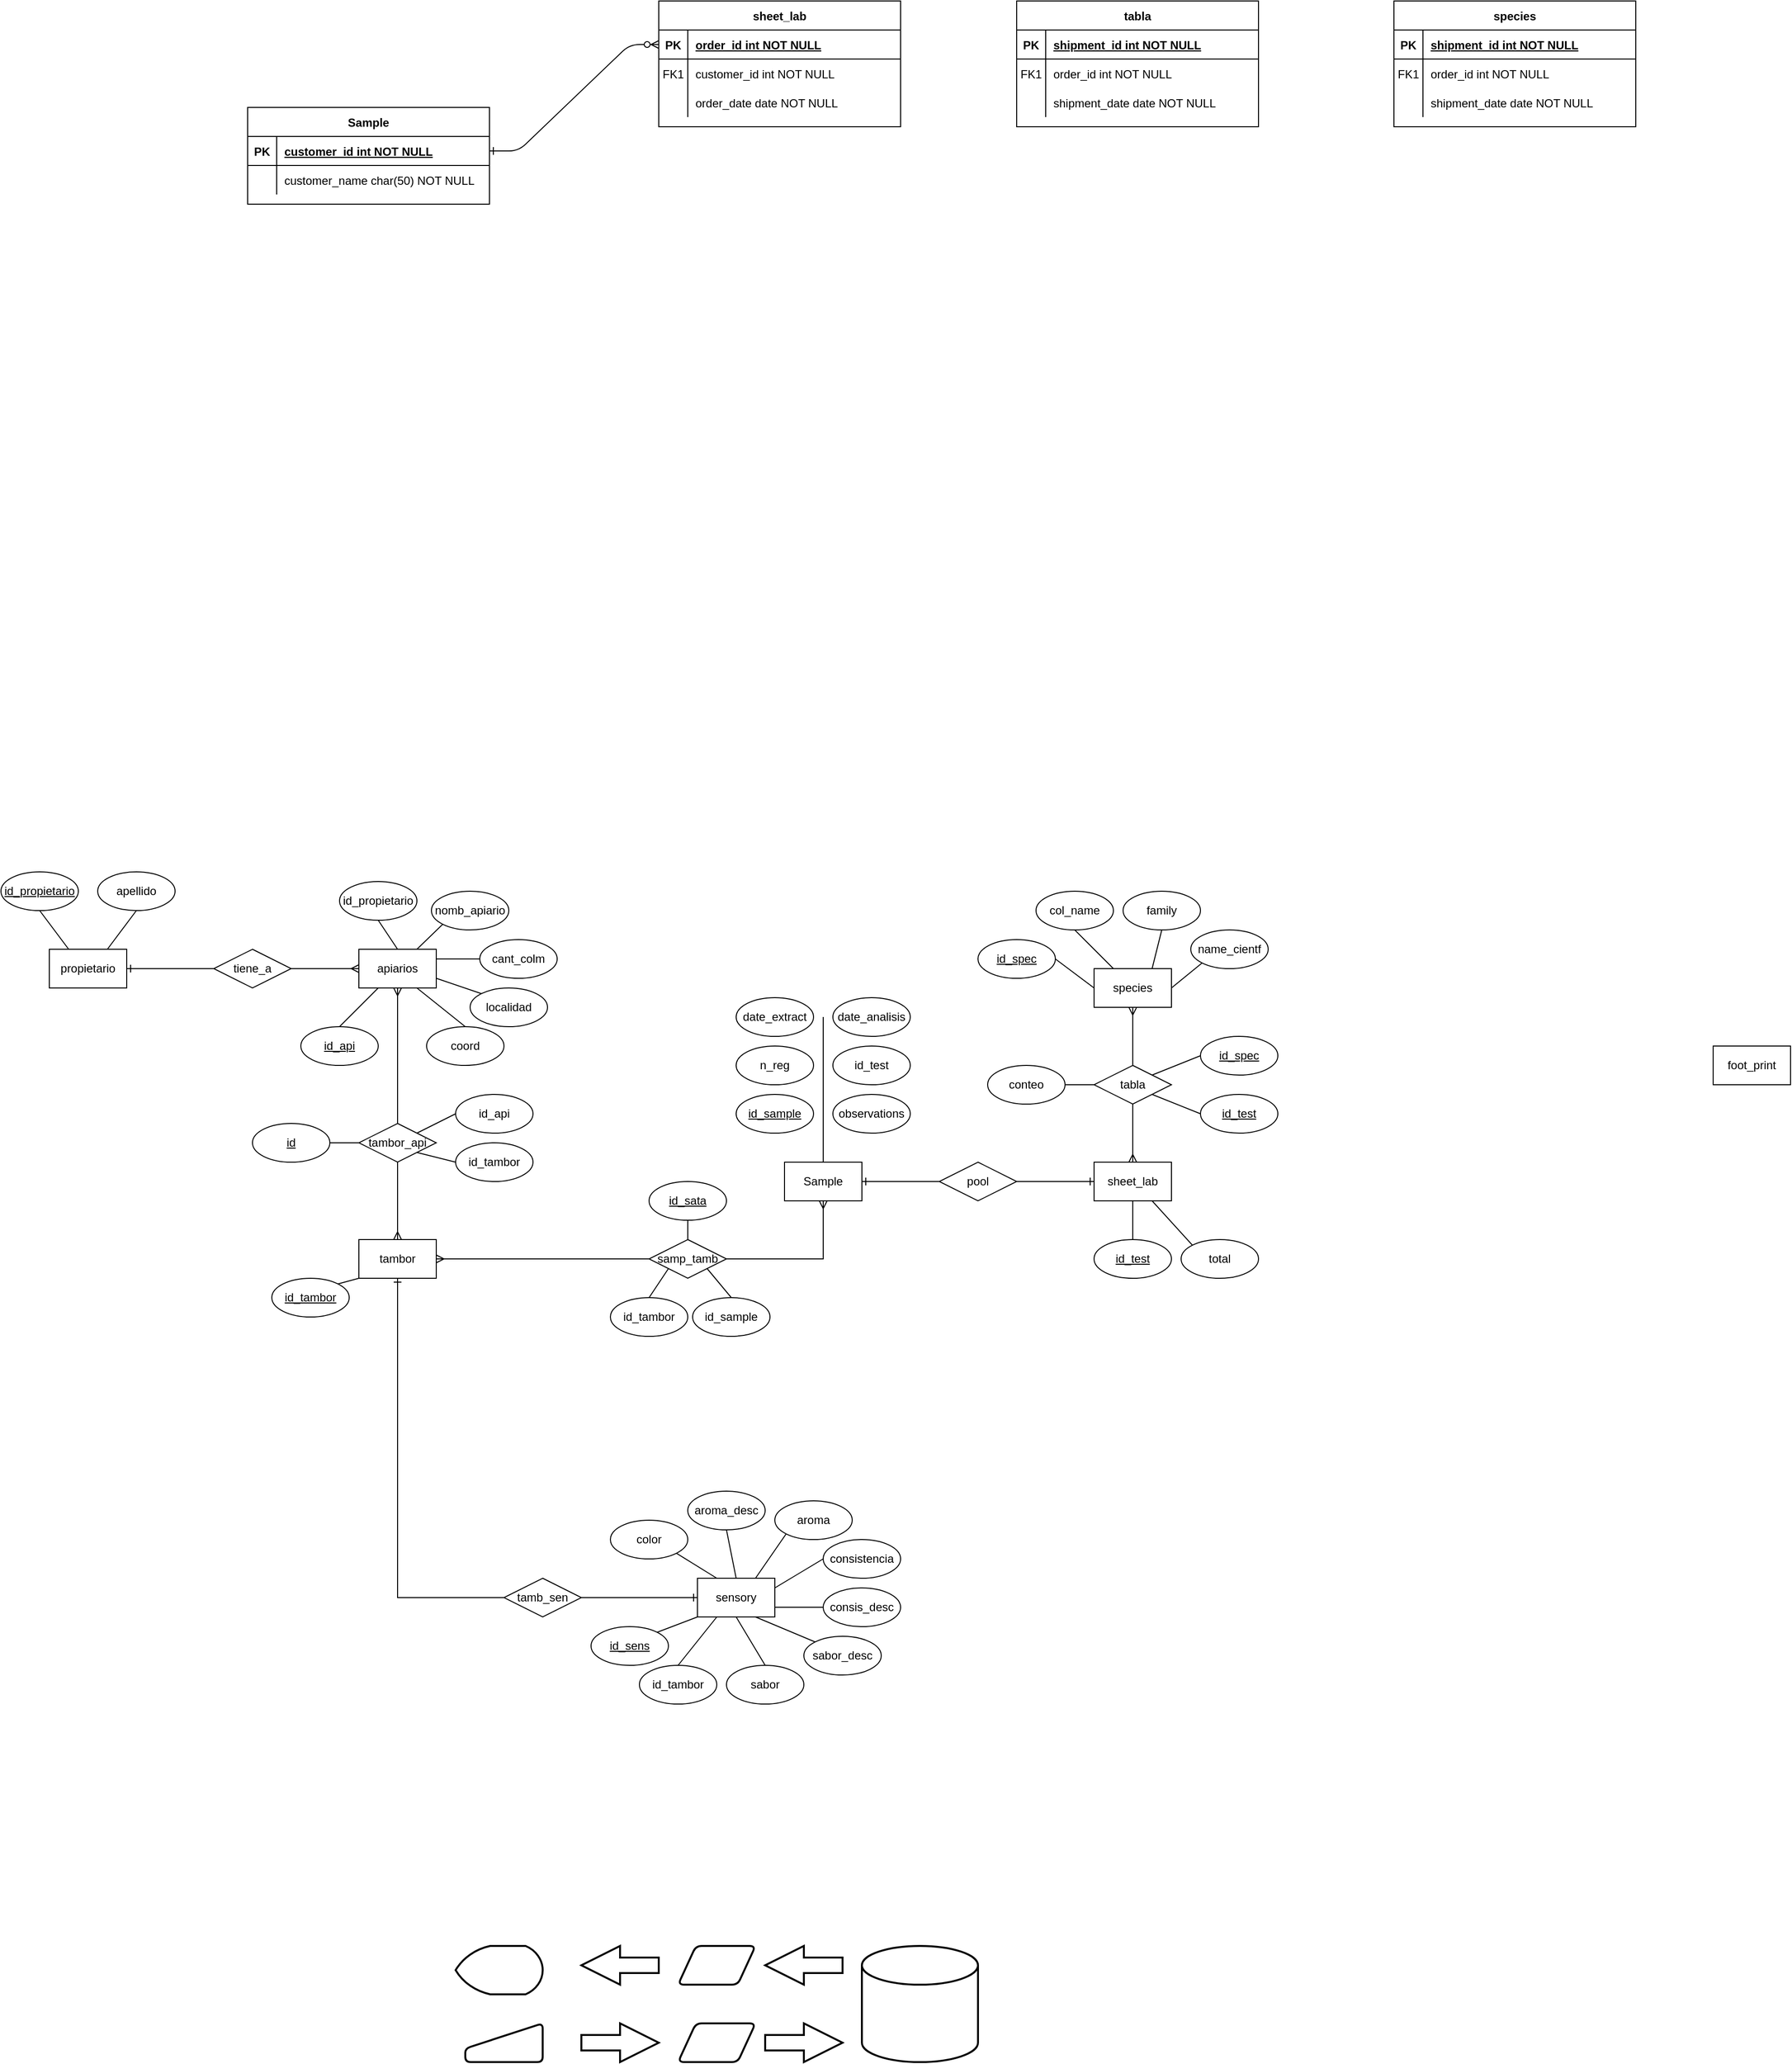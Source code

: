 <mxfile version="27.0.6">
  <diagram id="R2lEEEUBdFMjLlhIrx00" name="Page-1">
    <mxGraphModel dx="1608" dy="1482" grid="1" gridSize="10" guides="1" tooltips="1" connect="1" arrows="1" fold="1" page="1" pageScale="1" pageWidth="850" pageHeight="1100" math="0" shadow="0" extFonts="Permanent Marker^https://fonts.googleapis.com/css?family=Permanent+Marker">
      <root>
        <mxCell id="0" />
        <mxCell id="1" parent="0" />
        <mxCell id="C-vyLk0tnHw3VtMMgP7b-1" value="" style="edgeStyle=entityRelationEdgeStyle;endArrow=ERzeroToMany;startArrow=ERone;endFill=1;startFill=0;entryX=0;entryY=0.5;entryDx=0;entryDy=0;" parent="1" source="C-vyLk0tnHw3VtMMgP7b-24" edge="1" target="C-vyLk0tnHw3VtMMgP7b-3">
          <mxGeometry width="100" height="100" relative="1" as="geometry">
            <mxPoint x="270" y="330" as="sourcePoint" />
            <mxPoint x="380" y="-195" as="targetPoint" />
          </mxGeometry>
        </mxCell>
        <mxCell id="C-vyLk0tnHw3VtMMgP7b-2" value="sheet_lab" style="shape=table;startSize=30;container=1;collapsible=1;childLayout=tableLayout;fixedRows=1;rowLines=0;fontStyle=1;align=center;resizeLast=1;" parent="1" vertex="1">
          <mxGeometry x="390" y="-240" width="250" height="130" as="geometry" />
        </mxCell>
        <mxCell id="C-vyLk0tnHw3VtMMgP7b-3" value="" style="shape=partialRectangle;collapsible=0;dropTarget=0;pointerEvents=0;fillColor=none;points=[[0,0.5],[1,0.5]];portConstraint=eastwest;top=0;left=0;right=0;bottom=1;" parent="C-vyLk0tnHw3VtMMgP7b-2" vertex="1">
          <mxGeometry y="30" width="250" height="30" as="geometry" />
        </mxCell>
        <mxCell id="C-vyLk0tnHw3VtMMgP7b-4" value="PK" style="shape=partialRectangle;overflow=hidden;connectable=0;fillColor=none;top=0;left=0;bottom=0;right=0;fontStyle=1;" parent="C-vyLk0tnHw3VtMMgP7b-3" vertex="1">
          <mxGeometry width="30" height="30" as="geometry">
            <mxRectangle width="30" height="30" as="alternateBounds" />
          </mxGeometry>
        </mxCell>
        <mxCell id="C-vyLk0tnHw3VtMMgP7b-5" value="order_id int NOT NULL " style="shape=partialRectangle;overflow=hidden;connectable=0;fillColor=none;top=0;left=0;bottom=0;right=0;align=left;spacingLeft=6;fontStyle=5;" parent="C-vyLk0tnHw3VtMMgP7b-3" vertex="1">
          <mxGeometry x="30" width="220" height="30" as="geometry">
            <mxRectangle width="220" height="30" as="alternateBounds" />
          </mxGeometry>
        </mxCell>
        <mxCell id="C-vyLk0tnHw3VtMMgP7b-6" value="" style="shape=partialRectangle;collapsible=0;dropTarget=0;pointerEvents=0;fillColor=none;points=[[0,0.5],[1,0.5]];portConstraint=eastwest;top=0;left=0;right=0;bottom=0;" parent="C-vyLk0tnHw3VtMMgP7b-2" vertex="1">
          <mxGeometry y="60" width="250" height="30" as="geometry" />
        </mxCell>
        <mxCell id="C-vyLk0tnHw3VtMMgP7b-7" value="FK1" style="shape=partialRectangle;overflow=hidden;connectable=0;fillColor=none;top=0;left=0;bottom=0;right=0;" parent="C-vyLk0tnHw3VtMMgP7b-6" vertex="1">
          <mxGeometry width="30" height="30" as="geometry">
            <mxRectangle width="30" height="30" as="alternateBounds" />
          </mxGeometry>
        </mxCell>
        <mxCell id="C-vyLk0tnHw3VtMMgP7b-8" value="customer_id int NOT NULL" style="shape=partialRectangle;overflow=hidden;connectable=0;fillColor=none;top=0;left=0;bottom=0;right=0;align=left;spacingLeft=6;" parent="C-vyLk0tnHw3VtMMgP7b-6" vertex="1">
          <mxGeometry x="30" width="220" height="30" as="geometry">
            <mxRectangle width="220" height="30" as="alternateBounds" />
          </mxGeometry>
        </mxCell>
        <mxCell id="C-vyLk0tnHw3VtMMgP7b-9" value="" style="shape=partialRectangle;collapsible=0;dropTarget=0;pointerEvents=0;fillColor=none;points=[[0,0.5],[1,0.5]];portConstraint=eastwest;top=0;left=0;right=0;bottom=0;" parent="C-vyLk0tnHw3VtMMgP7b-2" vertex="1">
          <mxGeometry y="90" width="250" height="30" as="geometry" />
        </mxCell>
        <mxCell id="C-vyLk0tnHw3VtMMgP7b-10" value="" style="shape=partialRectangle;overflow=hidden;connectable=0;fillColor=none;top=0;left=0;bottom=0;right=0;" parent="C-vyLk0tnHw3VtMMgP7b-9" vertex="1">
          <mxGeometry width="30" height="30" as="geometry">
            <mxRectangle width="30" height="30" as="alternateBounds" />
          </mxGeometry>
        </mxCell>
        <mxCell id="C-vyLk0tnHw3VtMMgP7b-11" value="order_date date NOT NULL" style="shape=partialRectangle;overflow=hidden;connectable=0;fillColor=none;top=0;left=0;bottom=0;right=0;align=left;spacingLeft=6;" parent="C-vyLk0tnHw3VtMMgP7b-9" vertex="1">
          <mxGeometry x="30" width="220" height="30" as="geometry">
            <mxRectangle width="220" height="30" as="alternateBounds" />
          </mxGeometry>
        </mxCell>
        <mxCell id="C-vyLk0tnHw3VtMMgP7b-13" value="species" style="shape=table;startSize=30;container=1;collapsible=1;childLayout=tableLayout;fixedRows=1;rowLines=0;fontStyle=1;align=center;resizeLast=1;" parent="1" vertex="1">
          <mxGeometry x="1150" y="-240" width="250" height="130" as="geometry" />
        </mxCell>
        <mxCell id="C-vyLk0tnHw3VtMMgP7b-14" value="" style="shape=partialRectangle;collapsible=0;dropTarget=0;pointerEvents=0;fillColor=none;points=[[0,0.5],[1,0.5]];portConstraint=eastwest;top=0;left=0;right=0;bottom=1;" parent="C-vyLk0tnHw3VtMMgP7b-13" vertex="1">
          <mxGeometry y="30" width="250" height="30" as="geometry" />
        </mxCell>
        <mxCell id="C-vyLk0tnHw3VtMMgP7b-15" value="PK" style="shape=partialRectangle;overflow=hidden;connectable=0;fillColor=none;top=0;left=0;bottom=0;right=0;fontStyle=1;" parent="C-vyLk0tnHw3VtMMgP7b-14" vertex="1">
          <mxGeometry width="30" height="30" as="geometry">
            <mxRectangle width="30" height="30" as="alternateBounds" />
          </mxGeometry>
        </mxCell>
        <mxCell id="C-vyLk0tnHw3VtMMgP7b-16" value="shipment_id int NOT NULL " style="shape=partialRectangle;overflow=hidden;connectable=0;fillColor=none;top=0;left=0;bottom=0;right=0;align=left;spacingLeft=6;fontStyle=5;" parent="C-vyLk0tnHw3VtMMgP7b-14" vertex="1">
          <mxGeometry x="30" width="220" height="30" as="geometry">
            <mxRectangle width="220" height="30" as="alternateBounds" />
          </mxGeometry>
        </mxCell>
        <mxCell id="C-vyLk0tnHw3VtMMgP7b-17" value="" style="shape=partialRectangle;collapsible=0;dropTarget=0;pointerEvents=0;fillColor=none;points=[[0,0.5],[1,0.5]];portConstraint=eastwest;top=0;left=0;right=0;bottom=0;" parent="C-vyLk0tnHw3VtMMgP7b-13" vertex="1">
          <mxGeometry y="60" width="250" height="30" as="geometry" />
        </mxCell>
        <mxCell id="C-vyLk0tnHw3VtMMgP7b-18" value="FK1" style="shape=partialRectangle;overflow=hidden;connectable=0;fillColor=none;top=0;left=0;bottom=0;right=0;" parent="C-vyLk0tnHw3VtMMgP7b-17" vertex="1">
          <mxGeometry width="30" height="30" as="geometry">
            <mxRectangle width="30" height="30" as="alternateBounds" />
          </mxGeometry>
        </mxCell>
        <mxCell id="C-vyLk0tnHw3VtMMgP7b-19" value="order_id int NOT NULL" style="shape=partialRectangle;overflow=hidden;connectable=0;fillColor=none;top=0;left=0;bottom=0;right=0;align=left;spacingLeft=6;" parent="C-vyLk0tnHw3VtMMgP7b-17" vertex="1">
          <mxGeometry x="30" width="220" height="30" as="geometry">
            <mxRectangle width="220" height="30" as="alternateBounds" />
          </mxGeometry>
        </mxCell>
        <mxCell id="C-vyLk0tnHw3VtMMgP7b-20" value="" style="shape=partialRectangle;collapsible=0;dropTarget=0;pointerEvents=0;fillColor=none;points=[[0,0.5],[1,0.5]];portConstraint=eastwest;top=0;left=0;right=0;bottom=0;" parent="C-vyLk0tnHw3VtMMgP7b-13" vertex="1">
          <mxGeometry y="90" width="250" height="30" as="geometry" />
        </mxCell>
        <mxCell id="C-vyLk0tnHw3VtMMgP7b-21" value="" style="shape=partialRectangle;overflow=hidden;connectable=0;fillColor=none;top=0;left=0;bottom=0;right=0;" parent="C-vyLk0tnHw3VtMMgP7b-20" vertex="1">
          <mxGeometry width="30" height="30" as="geometry">
            <mxRectangle width="30" height="30" as="alternateBounds" />
          </mxGeometry>
        </mxCell>
        <mxCell id="C-vyLk0tnHw3VtMMgP7b-22" value="shipment_date date NOT NULL" style="shape=partialRectangle;overflow=hidden;connectable=0;fillColor=none;top=0;left=0;bottom=0;right=0;align=left;spacingLeft=6;" parent="C-vyLk0tnHw3VtMMgP7b-20" vertex="1">
          <mxGeometry x="30" width="220" height="30" as="geometry">
            <mxRectangle width="220" height="30" as="alternateBounds" />
          </mxGeometry>
        </mxCell>
        <mxCell id="C-vyLk0tnHw3VtMMgP7b-23" value="Sample" style="shape=table;startSize=30;container=1;collapsible=1;childLayout=tableLayout;fixedRows=1;rowLines=0;fontStyle=1;align=center;resizeLast=1;" parent="1" vertex="1">
          <mxGeometry x="-35" y="-130" width="250" height="100" as="geometry" />
        </mxCell>
        <mxCell id="C-vyLk0tnHw3VtMMgP7b-24" value="" style="shape=partialRectangle;collapsible=0;dropTarget=0;pointerEvents=0;fillColor=none;points=[[0,0.5],[1,0.5]];portConstraint=eastwest;top=0;left=0;right=0;bottom=1;" parent="C-vyLk0tnHw3VtMMgP7b-23" vertex="1">
          <mxGeometry y="30" width="250" height="30" as="geometry" />
        </mxCell>
        <mxCell id="C-vyLk0tnHw3VtMMgP7b-25" value="PK" style="shape=partialRectangle;overflow=hidden;connectable=0;fillColor=none;top=0;left=0;bottom=0;right=0;fontStyle=1;" parent="C-vyLk0tnHw3VtMMgP7b-24" vertex="1">
          <mxGeometry width="30" height="30" as="geometry">
            <mxRectangle width="30" height="30" as="alternateBounds" />
          </mxGeometry>
        </mxCell>
        <mxCell id="C-vyLk0tnHw3VtMMgP7b-26" value="customer_id int NOT NULL " style="shape=partialRectangle;overflow=hidden;connectable=0;fillColor=none;top=0;left=0;bottom=0;right=0;align=left;spacingLeft=6;fontStyle=5;" parent="C-vyLk0tnHw3VtMMgP7b-24" vertex="1">
          <mxGeometry x="30" width="220" height="30" as="geometry">
            <mxRectangle width="220" height="30" as="alternateBounds" />
          </mxGeometry>
        </mxCell>
        <mxCell id="C-vyLk0tnHw3VtMMgP7b-27" value="" style="shape=partialRectangle;collapsible=0;dropTarget=0;pointerEvents=0;fillColor=none;points=[[0,0.5],[1,0.5]];portConstraint=eastwest;top=0;left=0;right=0;bottom=0;" parent="C-vyLk0tnHw3VtMMgP7b-23" vertex="1">
          <mxGeometry y="60" width="250" height="30" as="geometry" />
        </mxCell>
        <mxCell id="C-vyLk0tnHw3VtMMgP7b-28" value="" style="shape=partialRectangle;overflow=hidden;connectable=0;fillColor=none;top=0;left=0;bottom=0;right=0;" parent="C-vyLk0tnHw3VtMMgP7b-27" vertex="1">
          <mxGeometry width="30" height="30" as="geometry">
            <mxRectangle width="30" height="30" as="alternateBounds" />
          </mxGeometry>
        </mxCell>
        <mxCell id="C-vyLk0tnHw3VtMMgP7b-29" value="customer_name char(50) NOT NULL" style="shape=partialRectangle;overflow=hidden;connectable=0;fillColor=none;top=0;left=0;bottom=0;right=0;align=left;spacingLeft=6;" parent="C-vyLk0tnHw3VtMMgP7b-27" vertex="1">
          <mxGeometry x="30" width="220" height="30" as="geometry">
            <mxRectangle width="220" height="30" as="alternateBounds" />
          </mxGeometry>
        </mxCell>
        <mxCell id="2UJ9F-yyZZV8TtGCsO7B-1" value="species" style="whiteSpace=wrap;html=1;align=center;" parent="1" vertex="1">
          <mxGeometry x="840" y="760" width="80" height="40" as="geometry" />
        </mxCell>
        <mxCell id="FHarEw_1w8gjIPrUUaQ0-25" style="edgeStyle=orthogonalEdgeStyle;rounded=0;orthogonalLoop=1;jettySize=auto;html=1;entryX=0.5;entryY=1;entryDx=0;entryDy=0;startArrow=ERmany;startFill=0;endArrow=ERmany;endFill=0;" parent="1" source="2UJ9F-yyZZV8TtGCsO7B-2" target="2UJ9F-yyZZV8TtGCsO7B-3" edge="1">
          <mxGeometry relative="1" as="geometry" />
        </mxCell>
        <mxCell id="ieJBfIBitrrJD2SXiwdM-3" style="edgeStyle=orthogonalEdgeStyle;rounded=0;orthogonalLoop=1;jettySize=auto;html=1;entryX=0;entryY=0.5;entryDx=0;entryDy=0;startArrow=ERone;startFill=0;endArrow=ERone;endFill=0;" parent="1" source="2UJ9F-yyZZV8TtGCsO7B-2" target="ieJBfIBitrrJD2SXiwdM-2" edge="1">
          <mxGeometry relative="1" as="geometry">
            <Array as="points">
              <mxPoint x="120" y="1410" />
            </Array>
          </mxGeometry>
        </mxCell>
        <mxCell id="2UJ9F-yyZZV8TtGCsO7B-2" value="tambor" style="whiteSpace=wrap;html=1;align=center;" parent="1" vertex="1">
          <mxGeometry x="80" y="1040" width="80" height="40" as="geometry" />
        </mxCell>
        <mxCell id="2UJ9F-yyZZV8TtGCsO7B-3" value="Sample" style="whiteSpace=wrap;html=1;align=center;" parent="1" vertex="1">
          <mxGeometry x="520" y="960" width="80" height="40" as="geometry" />
        </mxCell>
        <mxCell id="FHarEw_1w8gjIPrUUaQ0-1" value="" style="strokeWidth=2;html=1;shape=mxgraph.flowchart.database;whiteSpace=wrap;" parent="1" vertex="1">
          <mxGeometry x="600" y="1770" width="120" height="120" as="geometry" />
        </mxCell>
        <mxCell id="FHarEw_1w8gjIPrUUaQ0-2" value="" style="html=1;strokeWidth=2;shape=manualInput;whiteSpace=wrap;rounded=1;size=26;arcSize=11;" parent="1" vertex="1">
          <mxGeometry x="190" y="1850" width="80" height="40" as="geometry" />
        </mxCell>
        <mxCell id="FHarEw_1w8gjIPrUUaQ0-3" value="" style="shape=parallelogram;html=1;strokeWidth=2;perimeter=parallelogramPerimeter;whiteSpace=wrap;rounded=1;arcSize=12;size=0.23;" parent="1" vertex="1">
          <mxGeometry x="410" y="1850" width="80" height="40" as="geometry" />
        </mxCell>
        <mxCell id="FHarEw_1w8gjIPrUUaQ0-4" value="" style="verticalLabelPosition=bottom;verticalAlign=top;html=1;strokeWidth=2;shape=mxgraph.arrows2.arrow;dy=0.6;dx=40;notch=0;" parent="1" vertex="1">
          <mxGeometry x="500" y="1850" width="80" height="40" as="geometry" />
        </mxCell>
        <mxCell id="FHarEw_1w8gjIPrUUaQ0-5" value="" style="verticalLabelPosition=bottom;verticalAlign=top;html=1;strokeWidth=2;shape=mxgraph.arrows2.arrow;dy=0.6;dx=40;notch=0;" parent="1" vertex="1">
          <mxGeometry x="310" y="1850" width="80" height="40" as="geometry" />
        </mxCell>
        <mxCell id="FHarEw_1w8gjIPrUUaQ0-7" value="" style="strokeWidth=2;html=1;shape=mxgraph.flowchart.display;whiteSpace=wrap;" parent="1" vertex="1">
          <mxGeometry x="180" y="1770" width="90" height="50" as="geometry" />
        </mxCell>
        <mxCell id="FHarEw_1w8gjIPrUUaQ0-8" value="" style="verticalLabelPosition=bottom;verticalAlign=top;html=1;strokeWidth=2;shape=mxgraph.arrows2.arrow;dy=0.6;dx=40;notch=0;direction=west;" parent="1" vertex="1">
          <mxGeometry x="500" y="1770" width="80" height="40" as="geometry" />
        </mxCell>
        <mxCell id="FHarEw_1w8gjIPrUUaQ0-9" value="" style="verticalLabelPosition=bottom;verticalAlign=top;html=1;strokeWidth=2;shape=mxgraph.arrows2.arrow;dy=0.6;dx=40;notch=0;direction=west;" parent="1" vertex="1">
          <mxGeometry x="310" y="1770" width="80" height="40" as="geometry" />
        </mxCell>
        <mxCell id="FHarEw_1w8gjIPrUUaQ0-10" value="" style="shape=parallelogram;html=1;strokeWidth=2;perimeter=parallelogramPerimeter;whiteSpace=wrap;rounded=1;arcSize=12;size=0.23;" parent="1" vertex="1">
          <mxGeometry x="410" y="1770" width="80" height="40" as="geometry" />
        </mxCell>
        <mxCell id="FHarEw_1w8gjIPrUUaQ0-11" value="id_spec" style="ellipse;whiteSpace=wrap;html=1;align=center;fontStyle=4;" parent="1" vertex="1">
          <mxGeometry x="720" y="730" width="80" height="40" as="geometry" />
        </mxCell>
        <mxCell id="FHarEw_1w8gjIPrUUaQ0-12" value="col_name" style="ellipse;whiteSpace=wrap;html=1;align=center;" parent="1" vertex="1">
          <mxGeometry x="780" y="680" width="80" height="40" as="geometry" />
        </mxCell>
        <mxCell id="FHarEw_1w8gjIPrUUaQ0-13" value="family" style="ellipse;whiteSpace=wrap;html=1;align=center;" parent="1" vertex="1">
          <mxGeometry x="870" y="680" width="80" height="40" as="geometry" />
        </mxCell>
        <mxCell id="FHarEw_1w8gjIPrUUaQ0-17" value="" style="endArrow=none;html=1;rounded=0;entryX=0;entryY=0.5;entryDx=0;entryDy=0;exitX=1;exitY=0.5;exitDx=0;exitDy=0;" parent="1" source="FHarEw_1w8gjIPrUUaQ0-11" target="2UJ9F-yyZZV8TtGCsO7B-1" edge="1">
          <mxGeometry relative="1" as="geometry">
            <mxPoint x="820" y="720" as="sourcePoint" />
            <mxPoint x="980" y="720" as="targetPoint" />
          </mxGeometry>
        </mxCell>
        <mxCell id="FHarEw_1w8gjIPrUUaQ0-18" value="" style="endArrow=none;html=1;rounded=0;entryX=0.25;entryY=0;entryDx=0;entryDy=0;exitX=0.5;exitY=1;exitDx=0;exitDy=0;" parent="1" source="FHarEw_1w8gjIPrUUaQ0-12" target="2UJ9F-yyZZV8TtGCsO7B-1" edge="1">
          <mxGeometry relative="1" as="geometry">
            <mxPoint x="820" y="760" as="sourcePoint" />
            <mxPoint x="860" y="790" as="targetPoint" />
          </mxGeometry>
        </mxCell>
        <mxCell id="FHarEw_1w8gjIPrUUaQ0-19" value="" style="endArrow=none;html=1;rounded=0;entryX=0.75;entryY=0;entryDx=0;entryDy=0;exitX=0.5;exitY=1;exitDx=0;exitDy=0;" parent="1" source="FHarEw_1w8gjIPrUUaQ0-13" target="2UJ9F-yyZZV8TtGCsO7B-1" edge="1">
          <mxGeometry relative="1" as="geometry">
            <mxPoint x="970" y="730" as="sourcePoint" />
            <mxPoint x="1010" y="760" as="targetPoint" />
          </mxGeometry>
        </mxCell>
        <mxCell id="FHarEw_1w8gjIPrUUaQ0-22" value="" style="endArrow=none;html=1;rounded=0;entryX=1;entryY=0;entryDx=0;entryDy=0;exitX=0;exitY=1;exitDx=0;exitDy=0;" parent="1" source="2UJ9F-yyZZV8TtGCsO7B-2" target="IORpXrqYH4g0OpjPxt7b-13" edge="1">
          <mxGeometry relative="1" as="geometry">
            <mxPoint x="250" y="900" as="sourcePoint" />
            <mxPoint x="-330.0" y="1060" as="targetPoint" />
          </mxGeometry>
        </mxCell>
        <mxCell id="IORpXrqYH4g0OpjPxt7b-28" style="edgeStyle=orthogonalEdgeStyle;rounded=0;orthogonalLoop=1;jettySize=auto;html=1;entryX=0.5;entryY=1;entryDx=0;entryDy=0;endArrow=none;startFill=0;" edge="1" parent="1" source="FHarEw_1w8gjIPrUUaQ0-23" target="IORpXrqYH4g0OpjPxt7b-26">
          <mxGeometry relative="1" as="geometry" />
        </mxCell>
        <mxCell id="FHarEw_1w8gjIPrUUaQ0-23" value="samp_tamb" style="shape=rhombus;perimeter=rhombusPerimeter;whiteSpace=wrap;html=1;align=center;" parent="1" vertex="1">
          <mxGeometry x="380" y="1040" width="80" height="40" as="geometry" />
        </mxCell>
        <mxCell id="FHarEw_1w8gjIPrUUaQ0-30" value="date_extract" style="ellipse;whiteSpace=wrap;html=1;align=center;" parent="1" vertex="1">
          <mxGeometry x="470" y="790" width="80" height="40" as="geometry" />
        </mxCell>
        <mxCell id="FHarEw_1w8gjIPrUUaQ0-31" value="id_test" style="ellipse;whiteSpace=wrap;html=1;align=center;" parent="1" vertex="1">
          <mxGeometry x="570" y="840" width="80" height="40" as="geometry" />
        </mxCell>
        <mxCell id="FHarEw_1w8gjIPrUUaQ0-32" value="&lt;u&gt;id_sample&lt;/u&gt;" style="ellipse;whiteSpace=wrap;html=1;align=center;" parent="1" vertex="1">
          <mxGeometry x="470" y="890" width="80" height="40" as="geometry" />
        </mxCell>
        <mxCell id="FHarEw_1w8gjIPrUUaQ0-40" value="observations" style="ellipse;whiteSpace=wrap;html=1;align=center;" parent="1" vertex="1">
          <mxGeometry x="570" y="890" width="80" height="40" as="geometry" />
        </mxCell>
        <mxCell id="FHarEw_1w8gjIPrUUaQ0-43" style="edgeStyle=orthogonalEdgeStyle;rounded=0;orthogonalLoop=1;jettySize=auto;html=1;entryX=1;entryY=0.5;entryDx=0;entryDy=0;startArrow=ERone;startFill=0;endArrow=ERone;endFill=0;" parent="1" source="FHarEw_1w8gjIPrUUaQ0-41" target="2UJ9F-yyZZV8TtGCsO7B-3" edge="1">
          <mxGeometry relative="1" as="geometry" />
        </mxCell>
        <mxCell id="FHarEw_1w8gjIPrUUaQ0-41" value="sheet_lab" style="whiteSpace=wrap;html=1;align=center;" parent="1" vertex="1">
          <mxGeometry x="840" y="960" width="80" height="40" as="geometry" />
        </mxCell>
        <mxCell id="FHarEw_1w8gjIPrUUaQ0-42" value="pool" style="shape=rhombus;perimeter=rhombusPerimeter;whiteSpace=wrap;html=1;align=center;" parent="1" vertex="1">
          <mxGeometry x="680" y="960" width="80" height="40" as="geometry" />
        </mxCell>
        <mxCell id="FHarEw_1w8gjIPrUUaQ0-44" value="" style="endArrow=none;html=1;rounded=0;exitX=0.5;exitY=0;exitDx=0;exitDy=0;" parent="1" source="2UJ9F-yyZZV8TtGCsO7B-3" edge="1">
          <mxGeometry relative="1" as="geometry">
            <mxPoint x="650" y="940" as="sourcePoint" />
            <mxPoint x="560" y="810" as="targetPoint" />
          </mxGeometry>
        </mxCell>
        <mxCell id="FHarEw_1w8gjIPrUUaQ0-45" value="id_test" style="ellipse;whiteSpace=wrap;html=1;align=center;fontStyle=4" parent="1" vertex="1">
          <mxGeometry x="840" y="1040" width="80" height="40" as="geometry" />
        </mxCell>
        <mxCell id="FHarEw_1w8gjIPrUUaQ0-46" value="" style="endArrow=none;html=1;rounded=0;entryX=0.5;entryY=0;entryDx=0;entryDy=0;exitX=0.5;exitY=1;exitDx=0;exitDy=0;" parent="1" source="FHarEw_1w8gjIPrUUaQ0-41" target="FHarEw_1w8gjIPrUUaQ0-45" edge="1">
          <mxGeometry relative="1" as="geometry">
            <mxPoint x="800" y="1040" as="sourcePoint" />
            <mxPoint x="890" y="930" as="targetPoint" />
          </mxGeometry>
        </mxCell>
        <mxCell id="FHarEw_1w8gjIPrUUaQ0-49" value="total" style="ellipse;whiteSpace=wrap;html=1;align=center;" parent="1" vertex="1">
          <mxGeometry x="930" y="1040" width="80" height="40" as="geometry" />
        </mxCell>
        <mxCell id="FHarEw_1w8gjIPrUUaQ0-51" value="" style="endArrow=none;html=1;rounded=0;exitX=0.75;exitY=1;exitDx=0;exitDy=0;entryX=0;entryY=0;entryDx=0;entryDy=0;" parent="1" source="FHarEw_1w8gjIPrUUaQ0-41" target="FHarEw_1w8gjIPrUUaQ0-49" edge="1">
          <mxGeometry relative="1" as="geometry">
            <mxPoint x="940" y="970" as="sourcePoint" />
            <mxPoint x="980" y="970" as="targetPoint" />
          </mxGeometry>
        </mxCell>
        <mxCell id="FHarEw_1w8gjIPrUUaQ0-56" value="date_analisis" style="ellipse;whiteSpace=wrap;html=1;align=center;" parent="1" vertex="1">
          <mxGeometry x="570" y="790" width="80" height="40" as="geometry" />
        </mxCell>
        <mxCell id="FHarEw_1w8gjIPrUUaQ0-57" value="n_reg" style="ellipse;whiteSpace=wrap;html=1;align=center;" parent="1" vertex="1">
          <mxGeometry x="470" y="840" width="80" height="40" as="geometry" />
        </mxCell>
        <mxCell id="IORpXrqYH4g0OpjPxt7b-17" style="edgeStyle=orthogonalEdgeStyle;rounded=0;orthogonalLoop=1;jettySize=auto;html=1;entryX=0.5;entryY=0;entryDx=0;entryDy=0;startArrow=ERmany;startFill=0;endArrow=ERmany;endFill=0;" edge="1" parent="1" source="FHarEw_1w8gjIPrUUaQ0-66" target="2UJ9F-yyZZV8TtGCsO7B-2">
          <mxGeometry relative="1" as="geometry" />
        </mxCell>
        <mxCell id="FHarEw_1w8gjIPrUUaQ0-66" value="apiarios" style="whiteSpace=wrap;html=1;align=center;" parent="1" vertex="1">
          <mxGeometry x="80" y="740" width="80" height="40" as="geometry" />
        </mxCell>
        <mxCell id="FHarEw_1w8gjIPrUUaQ0-67" value="id_api" style="ellipse;whiteSpace=wrap;html=1;align=center;fontStyle=4;" parent="1" vertex="1">
          <mxGeometry x="20" y="820" width="80" height="40" as="geometry" />
        </mxCell>
        <mxCell id="FHarEw_1w8gjIPrUUaQ0-68" value="id_propietario" style="ellipse;whiteSpace=wrap;html=1;align=center;" parent="1" vertex="1">
          <mxGeometry x="60" y="670" width="80" height="40" as="geometry" />
        </mxCell>
        <mxCell id="FHarEw_1w8gjIPrUUaQ0-69" value="nomb_apiario" style="ellipse;whiteSpace=wrap;html=1;align=center;" parent="1" vertex="1">
          <mxGeometry x="155" y="680" width="80" height="40" as="geometry" />
        </mxCell>
        <mxCell id="FHarEw_1w8gjIPrUUaQ0-70" value="" style="endArrow=none;html=1;rounded=0;entryX=0.25;entryY=1;entryDx=0;entryDy=0;exitX=0.5;exitY=0;exitDx=0;exitDy=0;" parent="1" source="FHarEw_1w8gjIPrUUaQ0-67" target="FHarEw_1w8gjIPrUUaQ0-66" edge="1">
          <mxGeometry relative="1" as="geometry">
            <mxPoint x="60" y="700" as="sourcePoint" />
            <mxPoint x="220" y="700" as="targetPoint" />
          </mxGeometry>
        </mxCell>
        <mxCell id="FHarEw_1w8gjIPrUUaQ0-71" value="" style="endArrow=none;html=1;rounded=0;entryX=0.5;entryY=0;entryDx=0;entryDy=0;exitX=0.5;exitY=1;exitDx=0;exitDy=0;" parent="1" source="FHarEw_1w8gjIPrUUaQ0-68" target="FHarEw_1w8gjIPrUUaQ0-66" edge="1">
          <mxGeometry relative="1" as="geometry">
            <mxPoint x="60" y="740" as="sourcePoint" />
            <mxPoint x="100" y="770" as="targetPoint" />
          </mxGeometry>
        </mxCell>
        <mxCell id="FHarEw_1w8gjIPrUUaQ0-72" value="" style="endArrow=none;html=1;rounded=0;entryX=0.75;entryY=0;entryDx=0;entryDy=0;exitX=0;exitY=1;exitDx=0;exitDy=0;" parent="1" source="FHarEw_1w8gjIPrUUaQ0-69" target="FHarEw_1w8gjIPrUUaQ0-66" edge="1">
          <mxGeometry relative="1" as="geometry">
            <mxPoint x="210" y="710" as="sourcePoint" />
            <mxPoint x="250" y="740" as="targetPoint" />
          </mxGeometry>
        </mxCell>
        <mxCell id="FHarEw_1w8gjIPrUUaQ0-74" value="tambor_api" style="shape=rhombus;perimeter=rhombusPerimeter;whiteSpace=wrap;html=1;align=center;" parent="1" vertex="1">
          <mxGeometry x="80" y="920" width="80" height="40" as="geometry" />
        </mxCell>
        <mxCell id="FHarEw_1w8gjIPrUUaQ0-78" value="cant_colm" style="ellipse;whiteSpace=wrap;html=1;align=center;" parent="1" vertex="1">
          <mxGeometry x="205" y="730" width="80" height="40" as="geometry" />
        </mxCell>
        <mxCell id="FHarEw_1w8gjIPrUUaQ0-79" value="coord" style="ellipse;whiteSpace=wrap;html=1;align=center;" parent="1" vertex="1">
          <mxGeometry x="150" y="820" width="80" height="40" as="geometry" />
        </mxCell>
        <mxCell id="FHarEw_1w8gjIPrUUaQ0-80" value="" style="endArrow=none;html=1;rounded=0;entryX=1;entryY=0.25;entryDx=0;entryDy=0;exitX=0;exitY=0.5;exitDx=0;exitDy=0;" parent="1" source="FHarEw_1w8gjIPrUUaQ0-78" target="FHarEw_1w8gjIPrUUaQ0-66" edge="1">
          <mxGeometry relative="1" as="geometry">
            <mxPoint x="105" y="700" as="sourcePoint" />
            <mxPoint x="135" y="770" as="targetPoint" />
          </mxGeometry>
        </mxCell>
        <mxCell id="FHarEw_1w8gjIPrUUaQ0-81" value="" style="endArrow=none;html=1;rounded=0;entryX=0.75;entryY=1;entryDx=0;entryDy=0;exitX=0.5;exitY=0;exitDx=0;exitDy=0;" parent="1" source="FHarEw_1w8gjIPrUUaQ0-79" target="FHarEw_1w8gjIPrUUaQ0-66" edge="1">
          <mxGeometry relative="1" as="geometry">
            <mxPoint x="205" y="780" as="sourcePoint" />
            <mxPoint x="235" y="850" as="targetPoint" />
          </mxGeometry>
        </mxCell>
        <mxCell id="FHarEw_1w8gjIPrUUaQ0-89" value="" style="endArrow=none;html=1;rounded=0;exitX=0.25;exitY=0;exitDx=0;exitDy=0;entryX=1;entryY=1;entryDx=0;entryDy=0;" parent="1" source="ieJBfIBitrrJD2SXiwdM-2" target="ieJBfIBitrrJD2SXiwdM-12" edge="1">
          <mxGeometry relative="1" as="geometry">
            <mxPoint x="640" y="1240" as="sourcePoint" />
            <mxPoint x="520" y="1250" as="targetPoint" />
          </mxGeometry>
        </mxCell>
        <mxCell id="FHarEw_1w8gjIPrUUaQ0-91" value="&lt;u&gt;id_spec&lt;/u&gt;" style="ellipse;whiteSpace=wrap;html=1;align=center;" parent="1" vertex="1">
          <mxGeometry x="950" y="830" width="80" height="40" as="geometry" />
        </mxCell>
        <mxCell id="FHarEw_1w8gjIPrUUaQ0-92" value="" style="endArrow=none;html=1;rounded=0;exitX=1;exitY=0;exitDx=0;exitDy=0;entryX=0;entryY=0.5;entryDx=0;entryDy=0;" parent="1" target="FHarEw_1w8gjIPrUUaQ0-91" edge="1">
          <mxGeometry relative="1" as="geometry">
            <mxPoint x="900" y="870" as="sourcePoint" />
            <mxPoint x="1040" y="930" as="targetPoint" />
          </mxGeometry>
        </mxCell>
        <mxCell id="FHarEw_1w8gjIPrUUaQ0-102" style="edgeStyle=orthogonalEdgeStyle;rounded=0;orthogonalLoop=1;jettySize=auto;html=1;entryX=0.5;entryY=0;entryDx=0;entryDy=0;endArrow=ERmany;endFill=0;startArrow=ERmany;startFill=0;" parent="1" edge="1">
          <mxGeometry relative="1" as="geometry">
            <mxPoint x="880" y="800" as="sourcePoint" />
            <mxPoint x="880" y="960" as="targetPoint" />
          </mxGeometry>
        </mxCell>
        <mxCell id="FHarEw_1w8gjIPrUUaQ0-96" value="foot_print" style="whiteSpace=wrap;html=1;align=center;" parent="1" vertex="1">
          <mxGeometry x="1480" y="840" width="80" height="40" as="geometry" />
        </mxCell>
        <mxCell id="FHarEw_1w8gjIPrUUaQ0-97" value="&lt;u&gt;id_test&lt;/u&gt;" style="ellipse;whiteSpace=wrap;html=1;align=center;" parent="1" vertex="1">
          <mxGeometry x="950" y="890" width="80" height="40" as="geometry" />
        </mxCell>
        <mxCell id="FHarEw_1w8gjIPrUUaQ0-98" value="tabla" style="shape=rhombus;perimeter=rhombusPerimeter;whiteSpace=wrap;html=1;align=center;" parent="1" vertex="1">
          <mxGeometry x="840" y="860" width="80" height="40" as="geometry" />
        </mxCell>
        <mxCell id="FHarEw_1w8gjIPrUUaQ0-99" value="" style="endArrow=none;html=1;rounded=0;entryX=1;entryY=1;entryDx=0;entryDy=0;exitX=0;exitY=0.5;exitDx=0;exitDy=0;" parent="1" source="FHarEw_1w8gjIPrUUaQ0-97" target="FHarEw_1w8gjIPrUUaQ0-98" edge="1">
          <mxGeometry relative="1" as="geometry">
            <mxPoint x="950" y="850" as="sourcePoint" />
            <mxPoint x="920" y="910" as="targetPoint" />
          </mxGeometry>
        </mxCell>
        <mxCell id="FHarEw_1w8gjIPrUUaQ0-106" value="" style="endArrow=none;html=1;rounded=0;entryX=0;entryY=0.5;entryDx=0;entryDy=0;exitX=1;exitY=0.5;exitDx=0;exitDy=0;" parent="1" edge="1">
          <mxGeometry relative="1" as="geometry">
            <mxPoint x="800.0" y="880" as="sourcePoint" />
            <mxPoint x="840" y="880" as="targetPoint" />
          </mxGeometry>
        </mxCell>
        <mxCell id="FHarEw_1w8gjIPrUUaQ0-107" value="conteo" style="ellipse;whiteSpace=wrap;html=1;align=center;" parent="1" vertex="1">
          <mxGeometry x="730" y="860" width="80" height="40" as="geometry" />
        </mxCell>
        <mxCell id="ieJBfIBitrrJD2SXiwdM-1" value="tamb_sen" style="shape=rhombus;perimeter=rhombusPerimeter;whiteSpace=wrap;html=1;align=center;" parent="1" vertex="1">
          <mxGeometry x="230" y="1390" width="80" height="40" as="geometry" />
        </mxCell>
        <mxCell id="ieJBfIBitrrJD2SXiwdM-2" value="sensory" style="whiteSpace=wrap;html=1;align=center;" parent="1" vertex="1">
          <mxGeometry x="430" y="1390" width="80" height="40" as="geometry" />
        </mxCell>
        <mxCell id="ieJBfIBitrrJD2SXiwdM-4" value="id_sens" style="ellipse;whiteSpace=wrap;html=1;align=center;fontStyle=4;" parent="1" vertex="1">
          <mxGeometry x="320" y="1440" width="80" height="40" as="geometry" />
        </mxCell>
        <mxCell id="ieJBfIBitrrJD2SXiwdM-5" value="id_tambor" style="ellipse;whiteSpace=wrap;html=1;align=center;" parent="1" vertex="1">
          <mxGeometry x="370" y="1480" width="80" height="40" as="geometry" />
        </mxCell>
        <mxCell id="ieJBfIBitrrJD2SXiwdM-6" value="" style="endArrow=none;html=1;rounded=0;exitX=0;exitY=1;exitDx=0;exitDy=0;entryX=1;entryY=0;entryDx=0;entryDy=0;" parent="1" source="ieJBfIBitrrJD2SXiwdM-2" target="ieJBfIBitrrJD2SXiwdM-4" edge="1">
          <mxGeometry relative="1" as="geometry">
            <mxPoint x="570" y="1380" as="sourcePoint" />
            <mxPoint x="632" y="1426" as="targetPoint" />
          </mxGeometry>
        </mxCell>
        <mxCell id="ieJBfIBitrrJD2SXiwdM-7" value="" style="endArrow=none;html=1;rounded=0;exitX=0.25;exitY=1;exitDx=0;exitDy=0;entryX=0.5;entryY=0;entryDx=0;entryDy=0;" parent="1" source="ieJBfIBitrrJD2SXiwdM-2" target="ieJBfIBitrrJD2SXiwdM-5" edge="1">
          <mxGeometry relative="1" as="geometry">
            <mxPoint x="640" y="1370" as="sourcePoint" />
            <mxPoint x="702" y="1416" as="targetPoint" />
          </mxGeometry>
        </mxCell>
        <mxCell id="ieJBfIBitrrJD2SXiwdM-8" value="sabor_desc" style="ellipse;whiteSpace=wrap;html=1;align=center;" parent="1" vertex="1">
          <mxGeometry x="540" y="1450" width="80" height="40" as="geometry" />
        </mxCell>
        <mxCell id="ieJBfIBitrrJD2SXiwdM-9" value="sabor" style="ellipse;whiteSpace=wrap;html=1;align=center;" parent="1" vertex="1">
          <mxGeometry x="460" y="1480" width="80" height="40" as="geometry" />
        </mxCell>
        <mxCell id="ieJBfIBitrrJD2SXiwdM-10" value="aroma" style="ellipse;whiteSpace=wrap;html=1;align=center;" parent="1" vertex="1">
          <mxGeometry x="510" y="1310" width="80" height="40" as="geometry" />
        </mxCell>
        <mxCell id="ieJBfIBitrrJD2SXiwdM-11" value="aroma_desc" style="ellipse;whiteSpace=wrap;html=1;align=center;" parent="1" vertex="1">
          <mxGeometry x="420" y="1300" width="80" height="40" as="geometry" />
        </mxCell>
        <mxCell id="ieJBfIBitrrJD2SXiwdM-12" value="color" style="ellipse;whiteSpace=wrap;html=1;align=center;" parent="1" vertex="1">
          <mxGeometry x="340" y="1330" width="80" height="40" as="geometry" />
        </mxCell>
        <mxCell id="LOEWXdQoFzKzdT3Kg7No-1" value="" style="endArrow=none;html=1;rounded=0;exitX=0.5;exitY=0;exitDx=0;exitDy=0;entryX=0.5;entryY=1;entryDx=0;entryDy=0;" parent="1" source="ieJBfIBitrrJD2SXiwdM-2" target="ieJBfIBitrrJD2SXiwdM-11" edge="1">
          <mxGeometry relative="1" as="geometry">
            <mxPoint x="490" y="1390" as="sourcePoint" />
            <mxPoint x="480" y="1350" as="targetPoint" />
          </mxGeometry>
        </mxCell>
        <mxCell id="LOEWXdQoFzKzdT3Kg7No-2" value="" style="endArrow=none;html=1;rounded=0;exitX=0.75;exitY=0;exitDx=0;exitDy=0;entryX=0;entryY=1;entryDx=0;entryDy=0;" parent="1" source="ieJBfIBitrrJD2SXiwdM-2" target="ieJBfIBitrrJD2SXiwdM-10" edge="1">
          <mxGeometry relative="1" as="geometry">
            <mxPoint x="490" y="1406" as="sourcePoint" />
            <mxPoint x="532" y="1370" as="targetPoint" />
          </mxGeometry>
        </mxCell>
        <mxCell id="LOEWXdQoFzKzdT3Kg7No-3" value="" style="endArrow=none;html=1;rounded=0;exitX=0;exitY=0;exitDx=0;exitDy=0;entryX=0.75;entryY=1;entryDx=0;entryDy=0;" parent="1" source="ieJBfIBitrrJD2SXiwdM-8" target="ieJBfIBitrrJD2SXiwdM-2" edge="1">
          <mxGeometry relative="1" as="geometry">
            <mxPoint x="510" y="1476" as="sourcePoint" />
            <mxPoint x="552" y="1440" as="targetPoint" />
          </mxGeometry>
        </mxCell>
        <mxCell id="LOEWXdQoFzKzdT3Kg7No-4" value="" style="endArrow=none;html=1;rounded=0;exitX=0.5;exitY=0;exitDx=0;exitDy=0;entryX=0.5;entryY=1;entryDx=0;entryDy=0;" parent="1" source="ieJBfIBitrrJD2SXiwdM-9" target="ieJBfIBitrrJD2SXiwdM-2" edge="1">
          <mxGeometry relative="1" as="geometry">
            <mxPoint x="490" y="1496" as="sourcePoint" />
            <mxPoint x="532" y="1460" as="targetPoint" />
          </mxGeometry>
        </mxCell>
        <mxCell id="LOEWXdQoFzKzdT3Kg7No-6" value="consistencia" style="ellipse;whiteSpace=wrap;html=1;align=center;" parent="1" vertex="1">
          <mxGeometry x="560" y="1350" width="80" height="40" as="geometry" />
        </mxCell>
        <mxCell id="LOEWXdQoFzKzdT3Kg7No-7" value="" style="endArrow=none;html=1;rounded=0;entryX=0;entryY=0.5;entryDx=0;entryDy=0;exitX=1;exitY=0.25;exitDx=0;exitDy=0;" parent="1" source="ieJBfIBitrrJD2SXiwdM-2" target="LOEWXdQoFzKzdT3Kg7No-6" edge="1">
          <mxGeometry relative="1" as="geometry">
            <mxPoint x="660" y="1410" as="sourcePoint" />
            <mxPoint x="512" y="1360" as="targetPoint" />
          </mxGeometry>
        </mxCell>
        <mxCell id="LOEWXdQoFzKzdT3Kg7No-8" value="consis_desc" style="ellipse;whiteSpace=wrap;html=1;align=center;" parent="1" vertex="1">
          <mxGeometry x="560" y="1400" width="80" height="40" as="geometry" />
        </mxCell>
        <mxCell id="LOEWXdQoFzKzdT3Kg7No-9" value="" style="endArrow=none;html=1;rounded=0;exitX=0;exitY=0.5;exitDx=0;exitDy=0;entryX=1;entryY=0.75;entryDx=0;entryDy=0;" parent="1" source="LOEWXdQoFzKzdT3Kg7No-8" target="ieJBfIBitrrJD2SXiwdM-2" edge="1">
          <mxGeometry relative="1" as="geometry">
            <mxPoint x="552" y="1516" as="sourcePoint" />
            <mxPoint x="520" y="1450" as="targetPoint" />
          </mxGeometry>
        </mxCell>
        <mxCell id="LOEWXdQoFzKzdT3Kg7No-14" value="name_cientf" style="ellipse;whiteSpace=wrap;html=1;align=center;" parent="1" vertex="1">
          <mxGeometry x="940" y="720" width="80" height="40" as="geometry" />
        </mxCell>
        <mxCell id="LOEWXdQoFzKzdT3Kg7No-15" value="" style="endArrow=none;html=1;rounded=0;entryX=1;entryY=0.5;entryDx=0;entryDy=0;exitX=0;exitY=1;exitDx=0;exitDy=0;" parent="1" source="LOEWXdQoFzKzdT3Kg7No-14" target="2UJ9F-yyZZV8TtGCsO7B-1" edge="1">
          <mxGeometry relative="1" as="geometry">
            <mxPoint x="910" y="740" as="sourcePoint" />
            <mxPoint x="900" y="780" as="targetPoint" />
          </mxGeometry>
        </mxCell>
        <mxCell id="LOEWXdQoFzKzdT3Kg7No-17" value="id_sample" style="ellipse;whiteSpace=wrap;html=1;align=center;" parent="1" vertex="1">
          <mxGeometry x="425" y="1100" width="80" height="40" as="geometry" />
        </mxCell>
        <mxCell id="LOEWXdQoFzKzdT3Kg7No-19" value="" style="endArrow=none;html=1;rounded=0;exitX=0;exitY=1;exitDx=0;exitDy=0;entryX=0.5;entryY=0;entryDx=0;entryDy=0;" parent="1" source="FHarEw_1w8gjIPrUUaQ0-23" target="IORpXrqYH4g0OpjPxt7b-27" edge="1">
          <mxGeometry relative="1" as="geometry">
            <mxPoint x="400" y="1070" as="sourcePoint" />
            <mxPoint x="380" y="1100" as="targetPoint" />
          </mxGeometry>
        </mxCell>
        <mxCell id="LOEWXdQoFzKzdT3Kg7No-20" value="" style="endArrow=none;html=1;rounded=0;exitX=1;exitY=1;exitDx=0;exitDy=0;entryX=0.5;entryY=0;entryDx=0;entryDy=0;" parent="1" source="FHarEw_1w8gjIPrUUaQ0-23" target="LOEWXdQoFzKzdT3Kg7No-17" edge="1">
          <mxGeometry relative="1" as="geometry">
            <mxPoint x="470" y="1070" as="sourcePoint" />
            <mxPoint x="450" y="1100" as="targetPoint" />
          </mxGeometry>
        </mxCell>
        <mxCell id="IORpXrqYH4g0OpjPxt7b-1" value="tabla" style="shape=table;startSize=30;container=1;collapsible=1;childLayout=tableLayout;fixedRows=1;rowLines=0;fontStyle=1;align=center;resizeLast=1;" vertex="1" parent="1">
          <mxGeometry x="760" y="-240" width="250" height="130" as="geometry" />
        </mxCell>
        <mxCell id="IORpXrqYH4g0OpjPxt7b-2" value="" style="shape=partialRectangle;collapsible=0;dropTarget=0;pointerEvents=0;fillColor=none;points=[[0,0.5],[1,0.5]];portConstraint=eastwest;top=0;left=0;right=0;bottom=1;" vertex="1" parent="IORpXrqYH4g0OpjPxt7b-1">
          <mxGeometry y="30" width="250" height="30" as="geometry" />
        </mxCell>
        <mxCell id="IORpXrqYH4g0OpjPxt7b-3" value="PK" style="shape=partialRectangle;overflow=hidden;connectable=0;fillColor=none;top=0;left=0;bottom=0;right=0;fontStyle=1;" vertex="1" parent="IORpXrqYH4g0OpjPxt7b-2">
          <mxGeometry width="30" height="30" as="geometry">
            <mxRectangle width="30" height="30" as="alternateBounds" />
          </mxGeometry>
        </mxCell>
        <mxCell id="IORpXrqYH4g0OpjPxt7b-4" value="shipment_id int NOT NULL " style="shape=partialRectangle;overflow=hidden;connectable=0;fillColor=none;top=0;left=0;bottom=0;right=0;align=left;spacingLeft=6;fontStyle=5;" vertex="1" parent="IORpXrqYH4g0OpjPxt7b-2">
          <mxGeometry x="30" width="220" height="30" as="geometry">
            <mxRectangle width="220" height="30" as="alternateBounds" />
          </mxGeometry>
        </mxCell>
        <mxCell id="IORpXrqYH4g0OpjPxt7b-5" value="" style="shape=partialRectangle;collapsible=0;dropTarget=0;pointerEvents=0;fillColor=none;points=[[0,0.5],[1,0.5]];portConstraint=eastwest;top=0;left=0;right=0;bottom=0;" vertex="1" parent="IORpXrqYH4g0OpjPxt7b-1">
          <mxGeometry y="60" width="250" height="30" as="geometry" />
        </mxCell>
        <mxCell id="IORpXrqYH4g0OpjPxt7b-6" value="FK1" style="shape=partialRectangle;overflow=hidden;connectable=0;fillColor=none;top=0;left=0;bottom=0;right=0;" vertex="1" parent="IORpXrqYH4g0OpjPxt7b-5">
          <mxGeometry width="30" height="30" as="geometry">
            <mxRectangle width="30" height="30" as="alternateBounds" />
          </mxGeometry>
        </mxCell>
        <mxCell id="IORpXrqYH4g0OpjPxt7b-7" value="order_id int NOT NULL" style="shape=partialRectangle;overflow=hidden;connectable=0;fillColor=none;top=0;left=0;bottom=0;right=0;align=left;spacingLeft=6;" vertex="1" parent="IORpXrqYH4g0OpjPxt7b-5">
          <mxGeometry x="30" width="220" height="30" as="geometry">
            <mxRectangle width="220" height="30" as="alternateBounds" />
          </mxGeometry>
        </mxCell>
        <mxCell id="IORpXrqYH4g0OpjPxt7b-8" value="" style="shape=partialRectangle;collapsible=0;dropTarget=0;pointerEvents=0;fillColor=none;points=[[0,0.5],[1,0.5]];portConstraint=eastwest;top=0;left=0;right=0;bottom=0;" vertex="1" parent="IORpXrqYH4g0OpjPxt7b-1">
          <mxGeometry y="90" width="250" height="30" as="geometry" />
        </mxCell>
        <mxCell id="IORpXrqYH4g0OpjPxt7b-9" value="" style="shape=partialRectangle;overflow=hidden;connectable=0;fillColor=none;top=0;left=0;bottom=0;right=0;" vertex="1" parent="IORpXrqYH4g0OpjPxt7b-8">
          <mxGeometry width="30" height="30" as="geometry">
            <mxRectangle width="30" height="30" as="alternateBounds" />
          </mxGeometry>
        </mxCell>
        <mxCell id="IORpXrqYH4g0OpjPxt7b-10" value="shipment_date date NOT NULL" style="shape=partialRectangle;overflow=hidden;connectable=0;fillColor=none;top=0;left=0;bottom=0;right=0;align=left;spacingLeft=6;" vertex="1" parent="IORpXrqYH4g0OpjPxt7b-8">
          <mxGeometry x="30" width="220" height="30" as="geometry">
            <mxRectangle width="220" height="30" as="alternateBounds" />
          </mxGeometry>
        </mxCell>
        <mxCell id="IORpXrqYH4g0OpjPxt7b-13" value="id_tambor" style="ellipse;whiteSpace=wrap;html=1;align=center;fontStyle=4;" vertex="1" parent="1">
          <mxGeometry x="-10" y="1080" width="80" height="40" as="geometry" />
        </mxCell>
        <mxCell id="IORpXrqYH4g0OpjPxt7b-15" value="localidad" style="ellipse;whiteSpace=wrap;html=1;align=center;" vertex="1" parent="1">
          <mxGeometry x="195" y="780" width="80" height="40" as="geometry" />
        </mxCell>
        <mxCell id="IORpXrqYH4g0OpjPxt7b-16" value="" style="endArrow=none;html=1;rounded=0;entryX=1;entryY=0.75;entryDx=0;entryDy=0;exitX=0;exitY=0;exitDx=0;exitDy=0;" edge="1" parent="1" source="IORpXrqYH4g0OpjPxt7b-15" target="FHarEw_1w8gjIPrUUaQ0-66">
          <mxGeometry relative="1" as="geometry">
            <mxPoint x="222" y="730" as="sourcePoint" />
            <mxPoint x="175" y="756" as="targetPoint" />
          </mxGeometry>
        </mxCell>
        <mxCell id="IORpXrqYH4g0OpjPxt7b-18" value="id" style="ellipse;whiteSpace=wrap;html=1;align=center;fontStyle=4;" vertex="1" parent="1">
          <mxGeometry x="-30" y="920" width="80" height="40" as="geometry" />
        </mxCell>
        <mxCell id="IORpXrqYH4g0OpjPxt7b-19" value="id_api" style="ellipse;whiteSpace=wrap;html=1;align=center;" vertex="1" parent="1">
          <mxGeometry x="180" y="890" width="80" height="40" as="geometry" />
        </mxCell>
        <mxCell id="IORpXrqYH4g0OpjPxt7b-20" value="" style="endArrow=none;html=1;rounded=0;entryX=1;entryY=0.5;entryDx=0;entryDy=0;exitX=0;exitY=0.5;exitDx=0;exitDy=0;" edge="1" parent="1" source="FHarEw_1w8gjIPrUUaQ0-74" target="IORpXrqYH4g0OpjPxt7b-18">
          <mxGeometry relative="1" as="geometry">
            <mxPoint x="82" y="1090" as="sourcePoint" />
            <mxPoint x="70" y="1116" as="targetPoint" />
          </mxGeometry>
        </mxCell>
        <mxCell id="IORpXrqYH4g0OpjPxt7b-21" value="" style="endArrow=none;html=1;rounded=0;entryX=1;entryY=0;entryDx=0;entryDy=0;exitX=0;exitY=0.5;exitDx=0;exitDy=0;" edge="1" parent="1" source="IORpXrqYH4g0OpjPxt7b-19" target="FHarEw_1w8gjIPrUUaQ0-74">
          <mxGeometry relative="1" as="geometry">
            <mxPoint x="185" y="960" as="sourcePoint" />
            <mxPoint x="155" y="960" as="targetPoint" />
          </mxGeometry>
        </mxCell>
        <mxCell id="IORpXrqYH4g0OpjPxt7b-23" style="edgeStyle=orthogonalEdgeStyle;rounded=0;orthogonalLoop=1;jettySize=auto;html=1;entryX=0;entryY=0.5;entryDx=0;entryDy=0;startArrow=ERone;startFill=0;endArrow=ERmany;endFill=0;" edge="1" parent="1" source="IORpXrqYH4g0OpjPxt7b-22" target="FHarEw_1w8gjIPrUUaQ0-66">
          <mxGeometry relative="1" as="geometry" />
        </mxCell>
        <mxCell id="IORpXrqYH4g0OpjPxt7b-22" value="propietario" style="whiteSpace=wrap;html=1;align=center;" vertex="1" parent="1">
          <mxGeometry x="-240" y="740" width="80" height="40" as="geometry" />
        </mxCell>
        <mxCell id="IORpXrqYH4g0OpjPxt7b-24" value="id_tambor" style="ellipse;whiteSpace=wrap;html=1;align=center;" vertex="1" parent="1">
          <mxGeometry x="180" y="940" width="80" height="40" as="geometry" />
        </mxCell>
        <mxCell id="IORpXrqYH4g0OpjPxt7b-25" value="" style="endArrow=none;html=1;rounded=0;entryX=1;entryY=1;entryDx=0;entryDy=0;exitX=0;exitY=0.5;exitDx=0;exitDy=0;" edge="1" parent="1" source="IORpXrqYH4g0OpjPxt7b-24" target="FHarEw_1w8gjIPrUUaQ0-74">
          <mxGeometry relative="1" as="geometry">
            <mxPoint x="190" y="920" as="sourcePoint" />
            <mxPoint x="170" y="950" as="targetPoint" />
          </mxGeometry>
        </mxCell>
        <mxCell id="IORpXrqYH4g0OpjPxt7b-26" value="id_sata" style="ellipse;whiteSpace=wrap;html=1;align=center;fontStyle=4;" vertex="1" parent="1">
          <mxGeometry x="380" y="980" width="80" height="40" as="geometry" />
        </mxCell>
        <mxCell id="IORpXrqYH4g0OpjPxt7b-27" value="id_tambor" style="ellipse;whiteSpace=wrap;html=1;align=center;" vertex="1" parent="1">
          <mxGeometry x="340" y="1100" width="80" height="40" as="geometry" />
        </mxCell>
        <mxCell id="IORpXrqYH4g0OpjPxt7b-30" value="tiene_a" style="shape=rhombus;perimeter=rhombusPerimeter;whiteSpace=wrap;html=1;align=center;" vertex="1" parent="1">
          <mxGeometry x="-70" y="740" width="80" height="40" as="geometry" />
        </mxCell>
        <mxCell id="IORpXrqYH4g0OpjPxt7b-31" value="id_propietario" style="ellipse;whiteSpace=wrap;html=1;align=center;fontStyle=4;" vertex="1" parent="1">
          <mxGeometry x="-290" y="660" width="80" height="40" as="geometry" />
        </mxCell>
        <mxCell id="IORpXrqYH4g0OpjPxt7b-32" value="apellido" style="ellipse;whiteSpace=wrap;html=1;align=center;" vertex="1" parent="1">
          <mxGeometry x="-190" y="660" width="80" height="40" as="geometry" />
        </mxCell>
        <mxCell id="IORpXrqYH4g0OpjPxt7b-33" value="" style="endArrow=none;html=1;rounded=0;entryX=0.25;entryY=0;entryDx=0;entryDy=0;exitX=0.5;exitY=1;exitDx=0;exitDy=0;" edge="1" parent="1" source="IORpXrqYH4g0OpjPxt7b-31" target="IORpXrqYH4g0OpjPxt7b-22">
          <mxGeometry relative="1" as="geometry">
            <mxPoint x="-290" y="725" as="sourcePoint" />
            <mxPoint x="-270" y="755" as="targetPoint" />
          </mxGeometry>
        </mxCell>
        <mxCell id="IORpXrqYH4g0OpjPxt7b-34" value="" style="endArrow=none;html=1;rounded=0;entryX=0.75;entryY=0;entryDx=0;entryDy=0;exitX=0.5;exitY=1;exitDx=0;exitDy=0;" edge="1" parent="1" source="IORpXrqYH4g0OpjPxt7b-32" target="IORpXrqYH4g0OpjPxt7b-22">
          <mxGeometry relative="1" as="geometry">
            <mxPoint x="-190" y="710" as="sourcePoint" />
            <mxPoint x="-170" y="740" as="targetPoint" />
          </mxGeometry>
        </mxCell>
      </root>
    </mxGraphModel>
  </diagram>
</mxfile>

